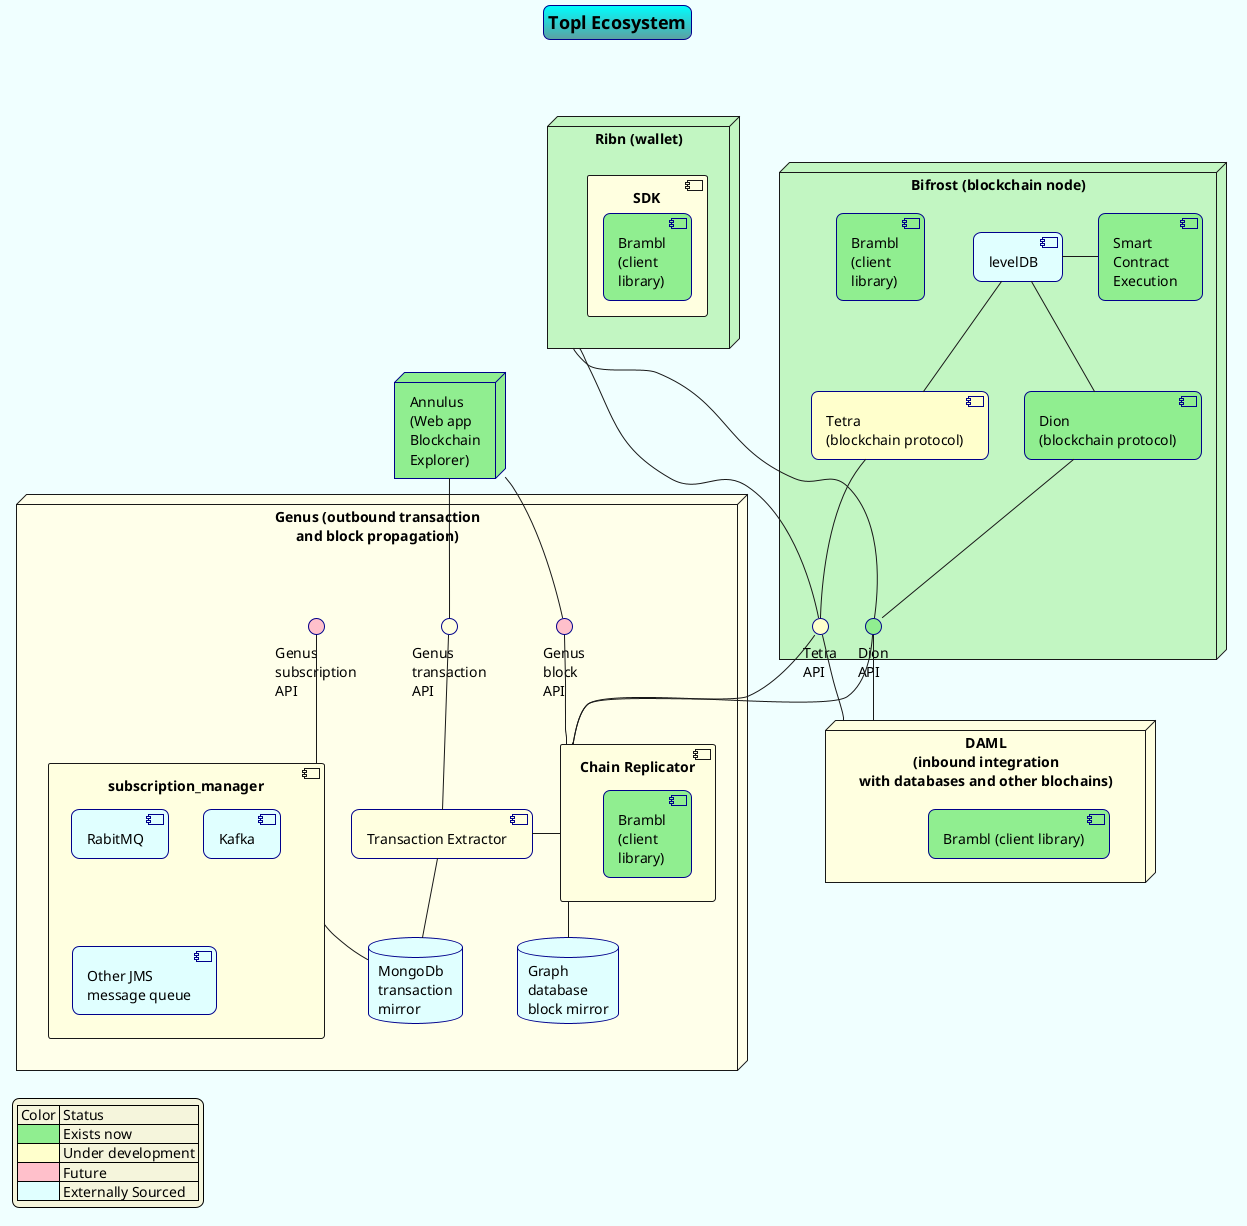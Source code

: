 @startuml
skinparam backgroundcolor #f0ffff
skinparam titleBorderRoundCorner 15
skinparam titleBorderThickness 1
skinparam titleBorderColor DarkBlue
skinparam titleBackgroundColor Aqua-CadetBlue
skinparam titleFontSize 18
skinparam legendBackgroundColor Beige

title Topl Ecosystem
node "Bifrost (blockchain node)" as bifrost %lighten("LightGreen", 15) {
  component "Smart\nContract\nExecution" as execution #lightgreen
  component "Tetra\n(blockchain protocol)" as tetra #business
  component "Dion\n(blockchain protocol)" as dion #lightgreen

  interface "Dion\nAPI" as dion_api #lightgreen
  interface "Tetra\nAPI" as tetra_api #business

  component "levelDB" as ledger #LightCyan

  component "Brambl\n(client\nlibrary)" as b1 #lightgreen
  ledger -- dion
  ledger -- tetra
  ledger - execution
}

node "Ribn (wallet)" as ribn %lighten("LightGreen", 15) {
  component SDK #LightYellow {
    component "Brambl\n(client\nlibrary)" as b2 #lightgreen
  }
}

ribn - dion_api
ribn - tetra_api
ribn -[hidden] bifrost

node "DAML\n(inbound integration\nwith databases and other blochains)" as DAML #LightYellow {
  component "Brambl (client library)" as b3 #lightgreen
}
dion_api -- DAML
tetra_api -- DAML

dion -- dion_api
tetra -- tetra_api

node "Genus (outbound transaction\nand block propagation)" as Genus %lighten("LightYellow", 2) {
  component "Chain Replicator" as replicator #LightYellow {
    component "Brambl\n(client\nlibrary)" as b4 #lightgreen
  }
  component "Transaction Extractor" as extractor #LightYellow
  interface "Genus\nsubscription\nAPI" as subscription #pink
  interface "Genus\ntransaction\nAPI" as genus_api #LightYellow
  interface "Genus\nblock\nAPI" as block_api #pink
  database "MongoDb\ntransaction\nmirror" as MongoDb #LightCyan
  database "Graph\ndatabase\nblock mirror" as gdb #LightCyan
  component subscription_manager #LightYellow {
    component RabitMQ  #LightCyan
    component Kafka  #LightCyan
    component "Other JMS\nmessage queue"  #LightCyan
  }
  subscription -- subscription_manager
  subscription_manager -[hidden] extractor
  replicator -- gdb
  extractor - replicator
  extractor -- MongoDb
  subscription_manager - MongoDb
}

dion_api -- replicator
tetra_api -- replicator


node "Annulus\n(Web app\nBlockchain\nExplorer)" as annulus #lightgreen

annulus -- genus_api
annulus -- block_api
block_api -- replicator
genus_api -- extractor
execution -[hidden] DAML

legend bottom left
  | Color | Status |
  | <#LightGreen>| Exists now |
  | <#business>| Under development |
  | <#pink> | Future |
  | <#lightCyan> | Externally Sourced |
end legend
@enduml